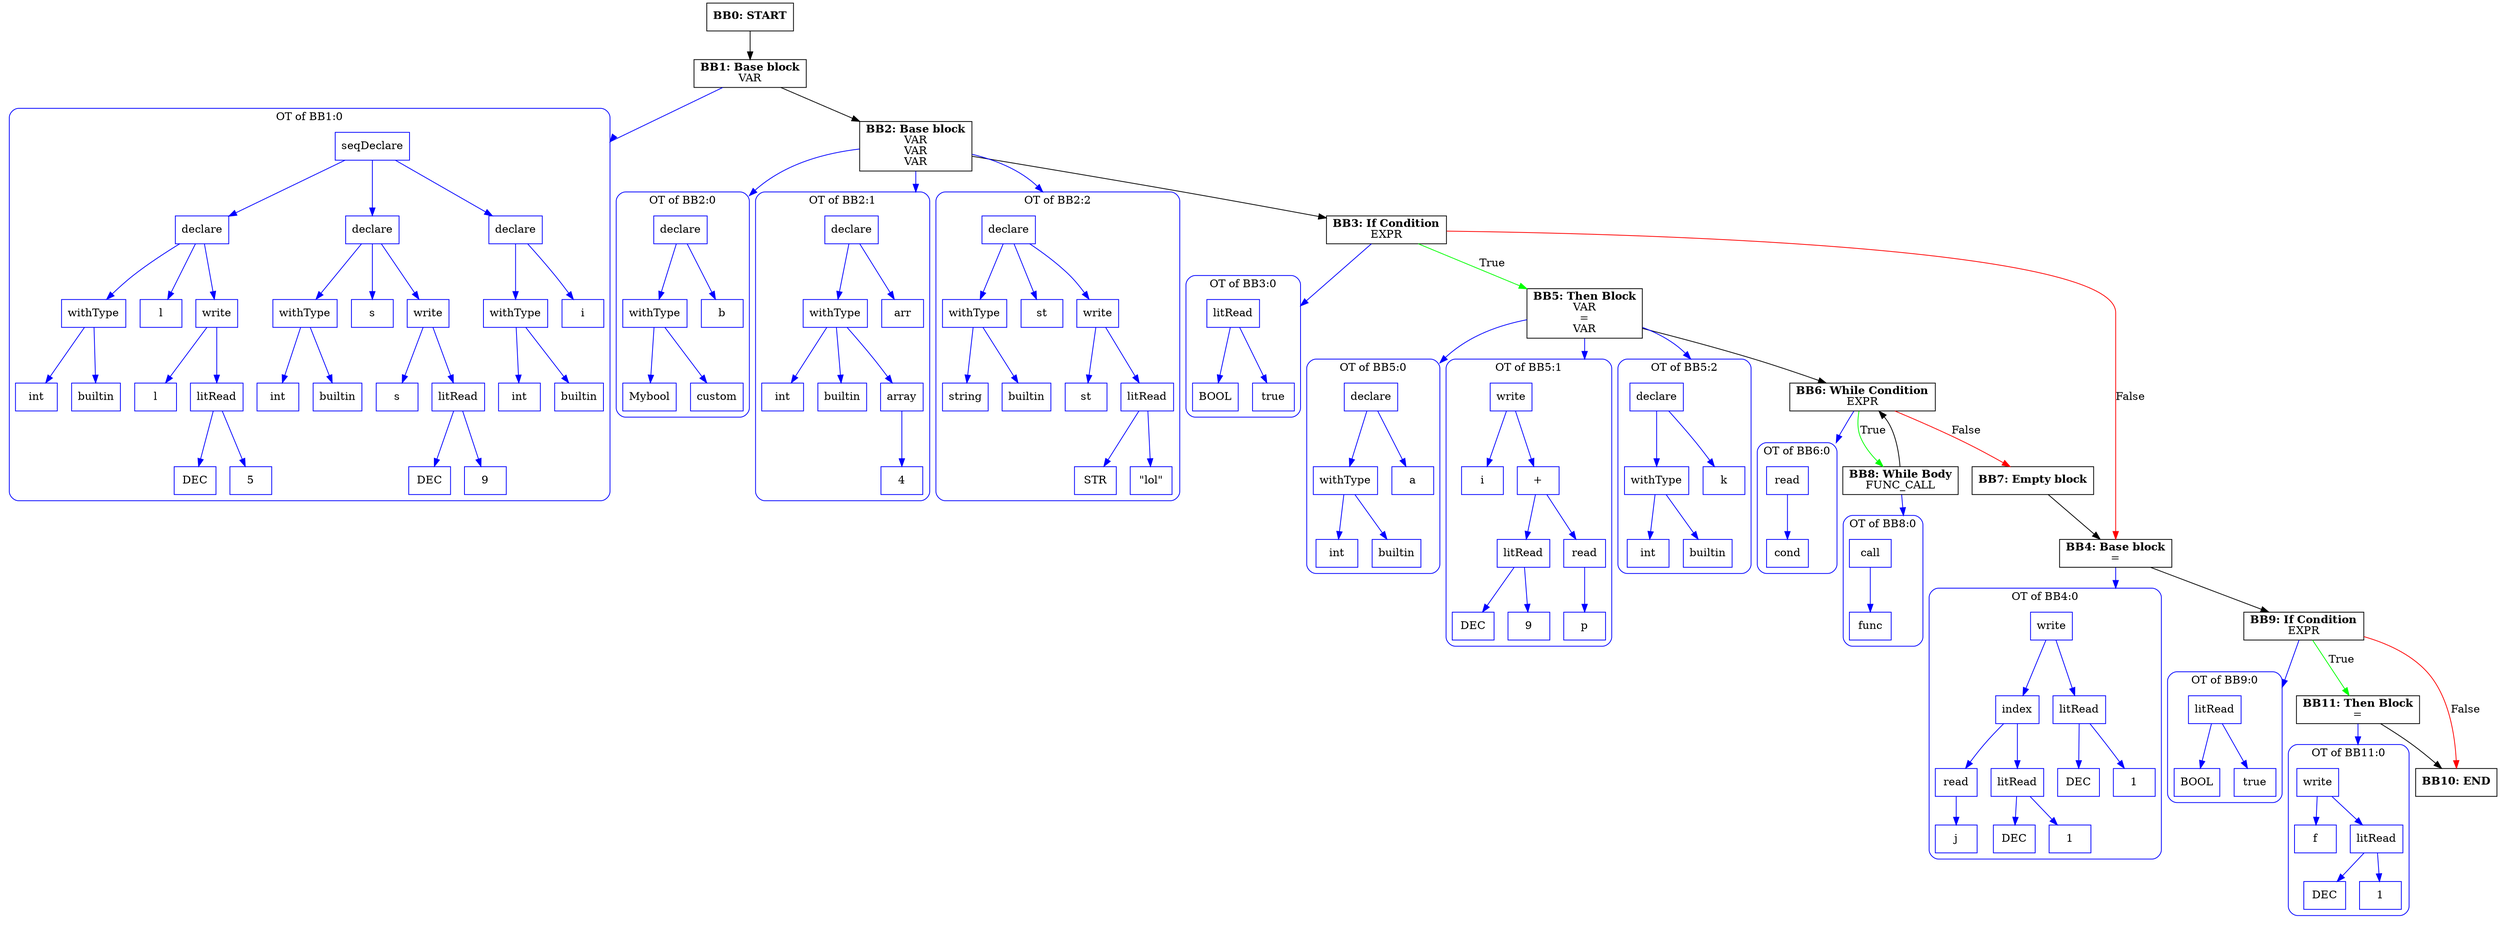 digraph CFG {
    compound=true;
    graph [splines=true];
    node [shape=rectangle];

    BB11 [label=<<B>BB11: Then Block</B><BR ALIGN="CENTER"/>=<BR ALIGN="CENTER"/>>];
    subgraph cluster_instruction0 {
        label = "OT of BB11:0";
        style=rounded;
        color=blue;
        entry0 [shape=point, style=invis];
        node0 [label="write", color=blue];
        node1 [label="f", color=blue];
        node0 -> node1[color=blue];
        node2 [label="litRead", color=blue];
        node3 [label="DEC", color=blue];
        node2 -> node3[color=blue];
        node4 [label="1", color=blue];
        node2 -> node4[color=blue];
        node0 -> node2[color=blue];
    }
    BB11 -> entry0 [lhead=cluster_instruction0, color=blue];
    BB10 [label=<<B>BB10: END</B><BR ALIGN="CENTER"/>>];
    BB9 [label=<<B>BB9: If Condition</B><BR ALIGN="CENTER"/>EXPR<BR ALIGN="CENTER"/>>];
    subgraph cluster_instruction1 {
        label = "OT of BB9:0";
        style=rounded;
        color=blue;
        entry1 [shape=point, style=invis];
        node5 [label="litRead", color=blue];
        node6 [label="BOOL", color=blue];
        node5 -> node6[color=blue];
        node7 [label="true", color=blue];
        node5 -> node7[color=blue];
    }
    BB9 -> entry1 [lhead=cluster_instruction1, color=blue];
    BB8 [label=<<B>BB8: While Body</B><BR ALIGN="CENTER"/>FUNC_CALL<BR ALIGN="CENTER"/>>];
    subgraph cluster_instruction2 {
        label = "OT of BB8:0";
        style=rounded;
        color=blue;
        entry2 [shape=point, style=invis];
        node8 [label="call", color=blue];
        node9 [label="func", color=blue];
        node8 -> node9[color=blue];
    }
    BB8 -> entry2 [lhead=cluster_instruction2, color=blue];
    BB7 [label=<<B>BB7: Empty block</B><BR ALIGN="CENTER"/>>];
    BB6 [label=<<B>BB6: While Condition</B><BR ALIGN="CENTER"/>EXPR<BR ALIGN="CENTER"/>>];
    subgraph cluster_instruction3 {
        label = "OT of BB6:0";
        style=rounded;
        color=blue;
        entry3 [shape=point, style=invis];
        node10 [label="read", color=blue];
        node11 [label="cond", color=blue];
        node10 -> node11[color=blue];
    }
    BB6 -> entry3 [lhead=cluster_instruction3, color=blue];
    BB5 [label=<<B>BB5: Then Block</B><BR ALIGN="CENTER"/>VAR<BR ALIGN="CENTER"/>=<BR ALIGN="CENTER"/>VAR<BR ALIGN="CENTER"/>>];
    subgraph cluster_instruction4 {
        label = "OT of BB5:0";
        style=rounded;
        color=blue;
        entry4 [shape=point, style=invis];
        node12 [label="declare", color=blue];
        node13 [label="withType", color=blue];
        node14 [label="int", color=blue];
        node13 -> node14[color=blue];
        node15 [label="builtin", color=blue];
        node13 -> node15[color=blue];
        node12 -> node13[color=blue];
        node16 [label="a", color=blue];
        node12 -> node16[color=blue];
    }
    BB5 -> entry4 [lhead=cluster_instruction4, color=blue];
    subgraph cluster_instruction5 {
        label = "OT of BB5:1";
        style=rounded;
        color=blue;
        entry5 [shape=point, style=invis];
        node17 [label="write", color=blue];
        node18 [label="i", color=blue];
        node17 -> node18[color=blue];
        node19 [label="+", color=blue];
        node20 [label="litRead", color=blue];
        node21 [label="DEC", color=blue];
        node20 -> node21[color=blue];
        node22 [label="9", color=blue];
        node20 -> node22[color=blue];
        node19 -> node20[color=blue];
        node23 [label="read", color=blue];
        node24 [label="p", color=blue];
        node23 -> node24[color=blue];
        node19 -> node23[color=blue];
        node17 -> node19[color=blue];
    }
    BB5 -> entry5 [lhead=cluster_instruction5, color=blue];
    subgraph cluster_instruction6 {
        label = "OT of BB5:2";
        style=rounded;
        color=blue;
        entry6 [shape=point, style=invis];
        node25 [label="declare", color=blue];
        node26 [label="withType", color=blue];
        node27 [label="int", color=blue];
        node26 -> node27[color=blue];
        node28 [label="builtin", color=blue];
        node26 -> node28[color=blue];
        node25 -> node26[color=blue];
        node29 [label="k", color=blue];
        node25 -> node29[color=blue];
    }
    BB5 -> entry6 [lhead=cluster_instruction6, color=blue];
    BB4 [label=<<B>BB4: Base block</B><BR ALIGN="CENTER"/>=<BR ALIGN="CENTER"/>>];
    subgraph cluster_instruction7 {
        label = "OT of BB4:0";
        style=rounded;
        color=blue;
        entry7 [shape=point, style=invis];
        node30 [label="write", color=blue];
        node31 [label="index", color=blue];
        node32 [label="read", color=blue];
        node33 [label="j", color=blue];
        node32 -> node33[color=blue];
        node31 -> node32[color=blue];
        node34 [label="litRead", color=blue];
        node35 [label="DEC", color=blue];
        node34 -> node35[color=blue];
        node36 [label="1", color=blue];
        node34 -> node36[color=blue];
        node31 -> node34[color=blue];
        node30 -> node31[color=blue];
        node37 [label="litRead", color=blue];
        node38 [label="DEC", color=blue];
        node37 -> node38[color=blue];
        node39 [label="1", color=blue];
        node37 -> node39[color=blue];
        node30 -> node37[color=blue];
    }
    BB4 -> entry7 [lhead=cluster_instruction7, color=blue];
    BB3 [label=<<B>BB3: If Condition</B><BR ALIGN="CENTER"/>EXPR<BR ALIGN="CENTER"/>>];
    subgraph cluster_instruction8 {
        label = "OT of BB3:0";
        style=rounded;
        color=blue;
        entry8 [shape=point, style=invis];
        node40 [label="litRead", color=blue];
        node41 [label="BOOL", color=blue];
        node40 -> node41[color=blue];
        node42 [label="true", color=blue];
        node40 -> node42[color=blue];
    }
    BB3 -> entry8 [lhead=cluster_instruction8, color=blue];
    BB2 [label=<<B>BB2: Base block</B><BR ALIGN="CENTER"/>VAR<BR ALIGN="CENTER"/>VAR<BR ALIGN="CENTER"/>VAR<BR ALIGN="CENTER"/>>];
    subgraph cluster_instruction9 {
        label = "OT of BB2:0";
        style=rounded;
        color=blue;
        entry9 [shape=point, style=invis];
        node43 [label="declare", color=blue];
        node44 [label="withType", color=blue];
        node45 [label="Mybool", color=blue];
        node44 -> node45[color=blue];
        node46 [label="custom", color=blue];
        node44 -> node46[color=blue];
        node43 -> node44[color=blue];
        node47 [label="b", color=blue];
        node43 -> node47[color=blue];
    }
    BB2 -> entry9 [lhead=cluster_instruction9, color=blue];
    subgraph cluster_instruction10 {
        label = "OT of BB2:1";
        style=rounded;
        color=blue;
        entry10 [shape=point, style=invis];
        node48 [label="declare", color=blue];
        node49 [label="withType", color=blue];
        node50 [label="int", color=blue];
        node49 -> node50[color=blue];
        node51 [label="builtin", color=blue];
        node49 -> node51[color=blue];
        node52 [label="array", color=blue];
        node53 [label="4", color=blue];
        node52 -> node53[color=blue];
        node49 -> node52[color=blue];
        node48 -> node49[color=blue];
        node54 [label="arr", color=blue];
        node48 -> node54[color=blue];
    }
    BB2 -> entry10 [lhead=cluster_instruction10, color=blue];
    subgraph cluster_instruction11 {
        label = "OT of BB2:2";
        style=rounded;
        color=blue;
        entry11 [shape=point, style=invis];
        node55 [label="declare", color=blue];
        node56 [label="withType", color=blue];
        node57 [label="string", color=blue];
        node56 -> node57[color=blue];
        node58 [label="builtin", color=blue];
        node56 -> node58[color=blue];
        node55 -> node56[color=blue];
        node59 [label="st", color=blue];
        node55 -> node59[color=blue];
        node60 [label="write", color=blue];
        node61 [label="st", color=blue];
        node60 -> node61[color=blue];
        node62 [label="litRead", color=blue];
        node63 [label="STR", color=blue];
        node62 -> node63[color=blue];
        node64 [label="\"lol\"", color=blue];
        node62 -> node64[color=blue];
        node60 -> node62[color=blue];
        node55 -> node60[color=blue];
    }
    BB2 -> entry11 [lhead=cluster_instruction11, color=blue];
    BB1 [label=<<B>BB1: Base block</B><BR ALIGN="CENTER"/>VAR<BR ALIGN="CENTER"/>>];
    subgraph cluster_instruction12 {
        label = "OT of BB1:0";
        style=rounded;
        color=blue;
        entry12 [shape=point, style=invis];
        node65 [label="seqDeclare", color=blue];
        node66 [label="declare", color=blue];
        node67 [label="withType", color=blue];
        node68 [label="int", color=blue];
        node67 -> node68[color=blue];
        node69 [label="builtin", color=blue];
        node67 -> node69[color=blue];
        node66 -> node67[color=blue];
        node70 [label="l", color=blue];
        node66 -> node70[color=blue];
        node71 [label="write", color=blue];
        node72 [label="l", color=blue];
        node71 -> node72[color=blue];
        node73 [label="litRead", color=blue];
        node74 [label="DEC", color=blue];
        node73 -> node74[color=blue];
        node75 [label="5", color=blue];
        node73 -> node75[color=blue];
        node71 -> node73[color=blue];
        node66 -> node71[color=blue];
        node65 -> node66[color=blue];
        node76 [label="declare", color=blue];
        node77 [label="withType", color=blue];
        node78 [label="int", color=blue];
        node77 -> node78[color=blue];
        node79 [label="builtin", color=blue];
        node77 -> node79[color=blue];
        node76 -> node77[color=blue];
        node80 [label="s", color=blue];
        node76 -> node80[color=blue];
        node81 [label="write", color=blue];
        node82 [label="s", color=blue];
        node81 -> node82[color=blue];
        node83 [label="litRead", color=blue];
        node84 [label="DEC", color=blue];
        node83 -> node84[color=blue];
        node85 [label="9", color=blue];
        node83 -> node85[color=blue];
        node81 -> node83[color=blue];
        node76 -> node81[color=blue];
        node65 -> node76[color=blue];
        node86 [label="declare", color=blue];
        node87 [label="withType", color=blue];
        node88 [label="int", color=blue];
        node87 -> node88[color=blue];
        node89 [label="builtin", color=blue];
        node87 -> node89[color=blue];
        node86 -> node87[color=blue];
        node90 [label="i", color=blue];
        node86 -> node90[color=blue];
        node65 -> node86[color=blue];
    }
    BB1 -> entry12 [lhead=cluster_instruction12, color=blue];
    BB0 [label=<<B>BB0: START</B><BR ALIGN="CENTER"/>>];

    BB11 -> BB10;
    BB9 -> BB10 [label="False", color=red];
    BB9 -> BB11 [label="True", color=green];
    BB8 -> BB6;
    BB7 -> BB4;
    BB6 -> BB7 [label="False", color=red];
    BB6 -> BB8 [label="True", color=green];
    BB5 -> BB6;
    BB4 -> BB9;
    BB3 -> BB4 [label="False", color=red];
    BB3 -> BB5 [label="True", color=green];
    BB2 -> BB3;
    BB1 -> BB2;
    BB0 -> BB1;
}
